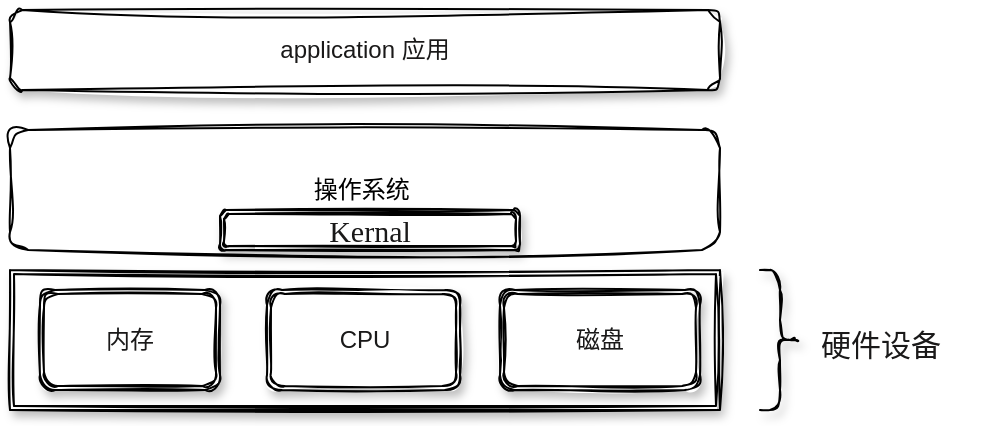 <mxfile version="20.7.4" type="github">
  <diagram id="7T7MonHKwHMvLez-01XR" name="第 1 页">
    <mxGraphModel dx="1050" dy="549" grid="1" gridSize="10" guides="1" tooltips="1" connect="1" arrows="1" fold="1" page="1" pageScale="1" pageWidth="827" pageHeight="1169" math="0" shadow="0">
      <root>
        <mxCell id="0" />
        <mxCell id="1" parent="0" />
        <mxCell id="1y7mV7vCrRuitB5O1Q9M-1" value="&lt;font color=&quot;#1a1919&quot;&gt;application 应用&lt;/font&gt;" style="rounded=1;whiteSpace=wrap;html=1;shadow=1;sketch=1;curveFitting=1;jiggle=2;" vertex="1" parent="1">
          <mxGeometry x="235" y="100" width="355" height="40" as="geometry" />
        </mxCell>
        <mxCell id="1y7mV7vCrRuitB5O1Q9M-2" value="操作系统&amp;nbsp;" style="rounded=1;whiteSpace=wrap;html=1;sketch=1;curveFitting=1;jiggle=2;" vertex="1" parent="1">
          <mxGeometry x="235" y="160" width="355" height="60" as="geometry" />
        </mxCell>
        <mxCell id="1y7mV7vCrRuitB5O1Q9M-6" value="" style="shape=ext;double=1;rounded=0;whiteSpace=wrap;html=1;shadow=1;sketch=1;fontColor=#1a1919;" vertex="1" parent="1">
          <mxGeometry x="235" y="230" width="355" height="70" as="geometry" />
        </mxCell>
        <mxCell id="1y7mV7vCrRuitB5O1Q9M-3" value="内存" style="shape=ext;double=1;rounded=1;whiteSpace=wrap;html=1;shadow=1;sketch=1;fontColor=#1a1919;" vertex="1" parent="1">
          <mxGeometry x="250" y="240" width="90" height="50" as="geometry" />
        </mxCell>
        <mxCell id="1y7mV7vCrRuitB5O1Q9M-4" value="CPU" style="shape=ext;double=1;rounded=1;whiteSpace=wrap;html=1;shadow=1;sketch=1;fontColor=#1a1919;" vertex="1" parent="1">
          <mxGeometry x="363.5" y="240" width="96.5" height="50" as="geometry" />
        </mxCell>
        <mxCell id="1y7mV7vCrRuitB5O1Q9M-5" value="磁盘" style="shape=ext;double=1;rounded=1;whiteSpace=wrap;html=1;shadow=1;sketch=1;fontColor=#1a1919;" vertex="1" parent="1">
          <mxGeometry x="480" y="240" width="100" height="50" as="geometry" />
        </mxCell>
        <mxCell id="1y7mV7vCrRuitB5O1Q9M-7" value="" style="shape=curlyBracket;whiteSpace=wrap;html=1;rounded=1;flipH=1;labelPosition=right;verticalLabelPosition=middle;align=left;verticalAlign=middle;shadow=1;sketch=1;fontColor=#1a1919;" vertex="1" parent="1">
          <mxGeometry x="610" y="230" width="20" height="70" as="geometry" />
        </mxCell>
        <mxCell id="1y7mV7vCrRuitB5O1Q9M-9" value="&lt;font style=&quot;font-weight: normal; font-size: 15px;&quot; face=&quot;Georgia&quot;&gt;硬件设备&lt;/font&gt;" style="text;strokeColor=none;fillColor=none;html=1;fontSize=24;fontStyle=1;verticalAlign=middle;align=center;shadow=1;sketch=1;fontColor=#1a1919;" vertex="1" parent="1">
          <mxGeometry x="620" y="245" width="100" height="40" as="geometry" />
        </mxCell>
        <mxCell id="1y7mV7vCrRuitB5O1Q9M-10" value="Kernal" style="shape=ext;double=1;rounded=1;whiteSpace=wrap;html=1;shadow=1;sketch=1;fontFamily=Georgia;fontSize=15;fontColor=#1a1919;" vertex="1" parent="1">
          <mxGeometry x="340" y="200" width="150" height="20" as="geometry" />
        </mxCell>
      </root>
    </mxGraphModel>
  </diagram>
</mxfile>
